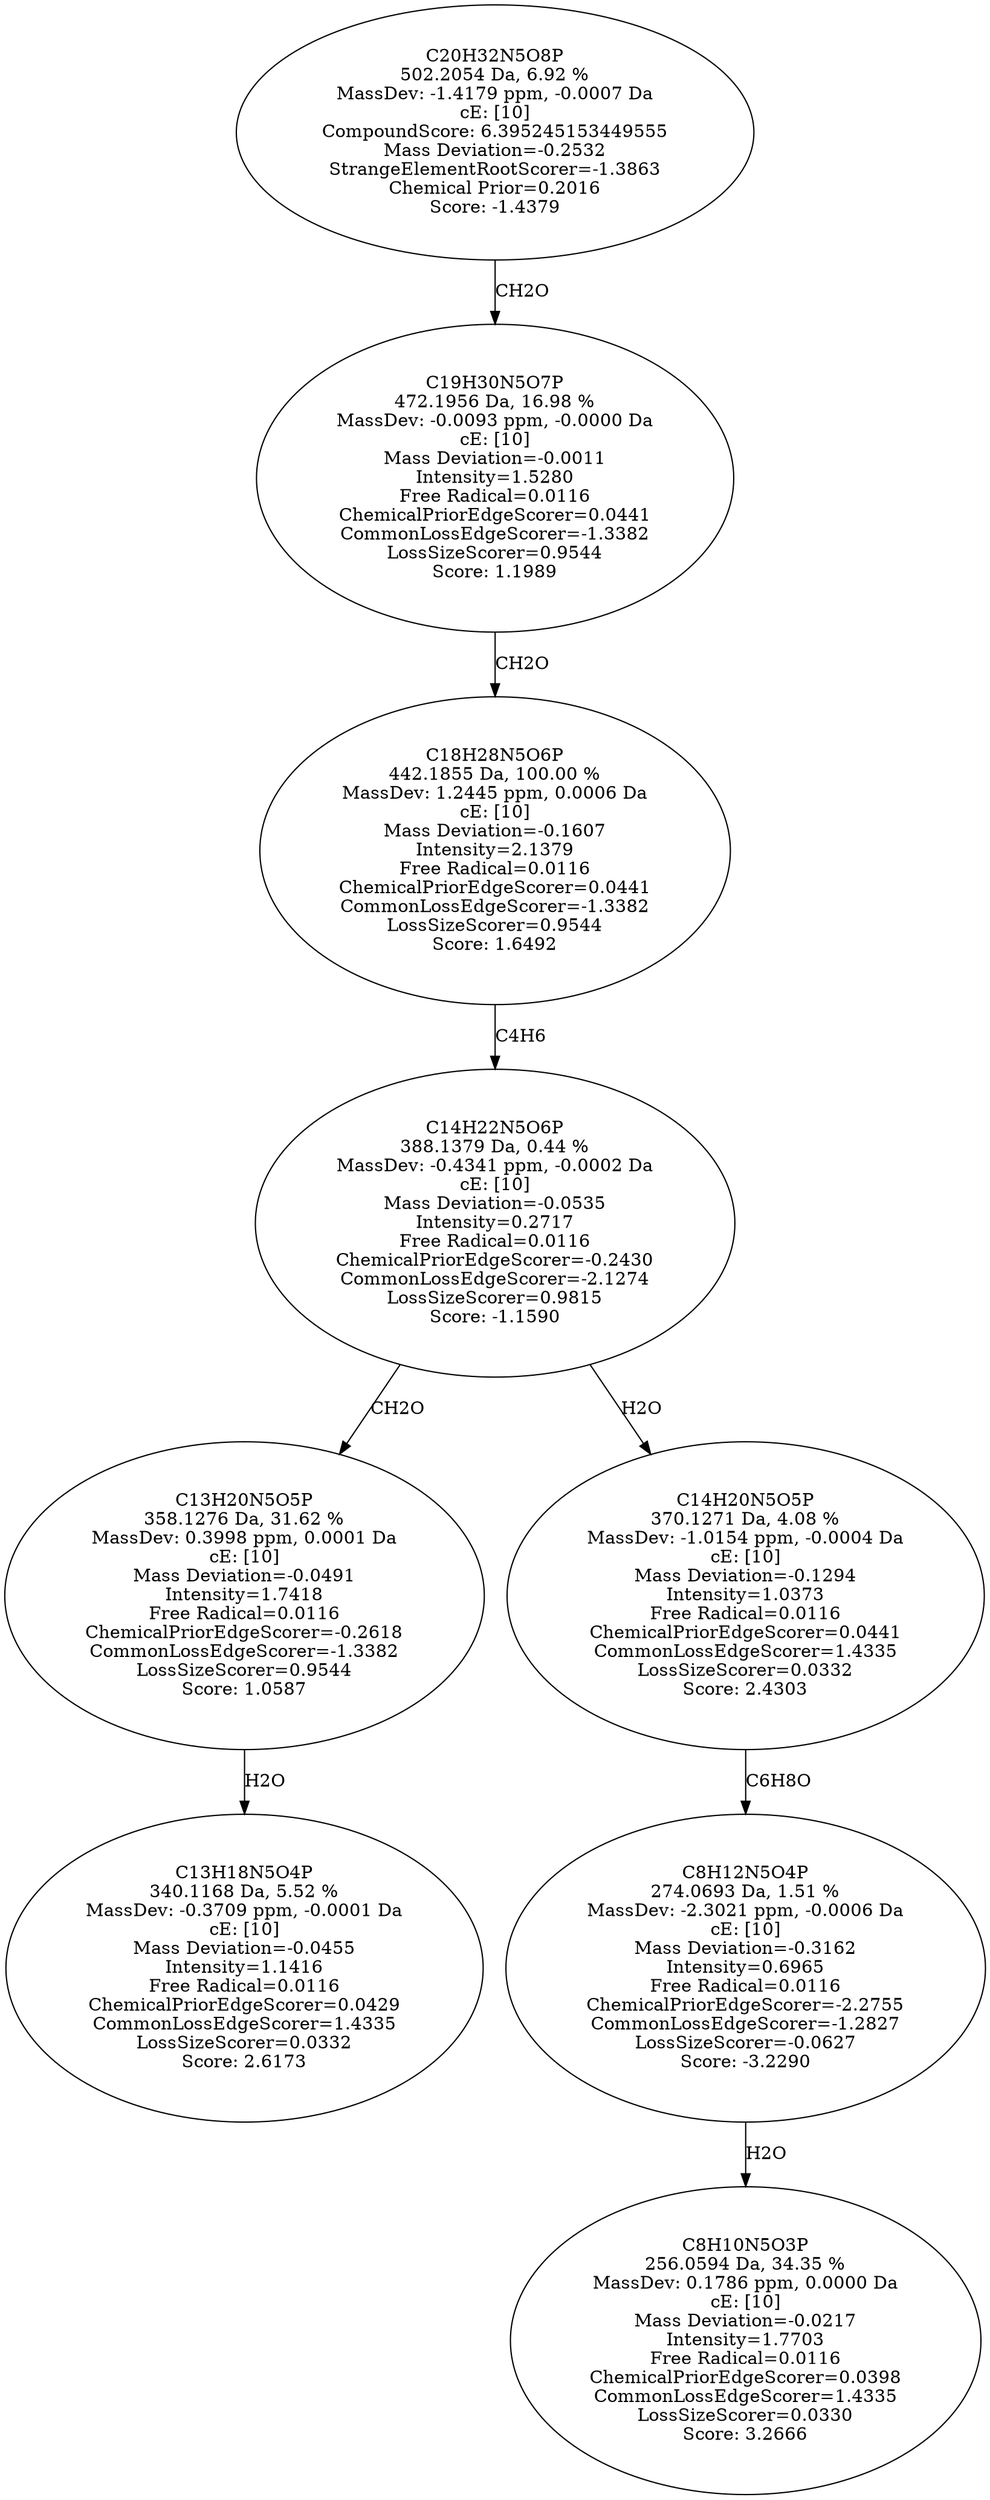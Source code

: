 strict digraph {
v1 [label="C13H18N5O4P\n340.1168 Da, 5.52 %\nMassDev: -0.3709 ppm, -0.0001 Da\ncE: [10]\nMass Deviation=-0.0455\nIntensity=1.1416\nFree Radical=0.0116\nChemicalPriorEdgeScorer=0.0429\nCommonLossEdgeScorer=1.4335\nLossSizeScorer=0.0332\nScore: 2.6173"];
v2 [label="C13H20N5O5P\n358.1276 Da, 31.62 %\nMassDev: 0.3998 ppm, 0.0001 Da\ncE: [10]\nMass Deviation=-0.0491\nIntensity=1.7418\nFree Radical=0.0116\nChemicalPriorEdgeScorer=-0.2618\nCommonLossEdgeScorer=-1.3382\nLossSizeScorer=0.9544\nScore: 1.0587"];
v3 [label="C8H10N5O3P\n256.0594 Da, 34.35 %\nMassDev: 0.1786 ppm, 0.0000 Da\ncE: [10]\nMass Deviation=-0.0217\nIntensity=1.7703\nFree Radical=0.0116\nChemicalPriorEdgeScorer=0.0398\nCommonLossEdgeScorer=1.4335\nLossSizeScorer=0.0330\nScore: 3.2666"];
v4 [label="C8H12N5O4P\n274.0693 Da, 1.51 %\nMassDev: -2.3021 ppm, -0.0006 Da\ncE: [10]\nMass Deviation=-0.3162\nIntensity=0.6965\nFree Radical=0.0116\nChemicalPriorEdgeScorer=-2.2755\nCommonLossEdgeScorer=-1.2827\nLossSizeScorer=-0.0627\nScore: -3.2290"];
v5 [label="C14H20N5O5P\n370.1271 Da, 4.08 %\nMassDev: -1.0154 ppm, -0.0004 Da\ncE: [10]\nMass Deviation=-0.1294\nIntensity=1.0373\nFree Radical=0.0116\nChemicalPriorEdgeScorer=0.0441\nCommonLossEdgeScorer=1.4335\nLossSizeScorer=0.0332\nScore: 2.4303"];
v6 [label="C14H22N5O6P\n388.1379 Da, 0.44 %\nMassDev: -0.4341 ppm, -0.0002 Da\ncE: [10]\nMass Deviation=-0.0535\nIntensity=0.2717\nFree Radical=0.0116\nChemicalPriorEdgeScorer=-0.2430\nCommonLossEdgeScorer=-2.1274\nLossSizeScorer=0.9815\nScore: -1.1590"];
v7 [label="C18H28N5O6P\n442.1855 Da, 100.00 %\nMassDev: 1.2445 ppm, 0.0006 Da\ncE: [10]\nMass Deviation=-0.1607\nIntensity=2.1379\nFree Radical=0.0116\nChemicalPriorEdgeScorer=0.0441\nCommonLossEdgeScorer=-1.3382\nLossSizeScorer=0.9544\nScore: 1.6492"];
v8 [label="C19H30N5O7P\n472.1956 Da, 16.98 %\nMassDev: -0.0093 ppm, -0.0000 Da\ncE: [10]\nMass Deviation=-0.0011\nIntensity=1.5280\nFree Radical=0.0116\nChemicalPriorEdgeScorer=0.0441\nCommonLossEdgeScorer=-1.3382\nLossSizeScorer=0.9544\nScore: 1.1989"];
v9 [label="C20H32N5O8P\n502.2054 Da, 6.92 %\nMassDev: -1.4179 ppm, -0.0007 Da\ncE: [10]\nCompoundScore: 6.395245153449555\nMass Deviation=-0.2532\nStrangeElementRootScorer=-1.3863\nChemical Prior=0.2016\nScore: -1.4379"];
v2 -> v1 [label="H2O"];
v6 -> v2 [label="CH2O"];
v4 -> v3 [label="H2O"];
v5 -> v4 [label="C6H8O"];
v6 -> v5 [label="H2O"];
v7 -> v6 [label="C4H6"];
v8 -> v7 [label="CH2O"];
v9 -> v8 [label="CH2O"];
}